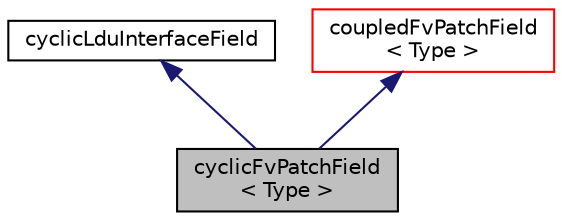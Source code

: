 digraph "cyclicFvPatchField&lt; Type &gt;"
{
  bgcolor="transparent";
  edge [fontname="Helvetica",fontsize="10",labelfontname="Helvetica",labelfontsize="10"];
  node [fontname="Helvetica",fontsize="10",shape=record];
  Node1 [label="cyclicFvPatchField\l\< Type \>",height=0.2,width=0.4,color="black", fillcolor="grey75", style="filled", fontcolor="black"];
  Node2 -> Node1 [dir="back",color="midnightblue",fontsize="10",style="solid",fontname="Helvetica"];
  Node2 [label="cyclicLduInterfaceField",height=0.2,width=0.4,color="black",URL="$a00486.html",tooltip="Abstract base class for cyclic coupled interfaces. "];
  Node3 -> Node1 [dir="back",color="midnightblue",fontsize="10",style="solid",fontname="Helvetica"];
  Node3 [label="coupledFvPatchField\l\< Type \>",height=0.2,width=0.4,color="red",URL="$a00420.html",tooltip="Abstract base class for coupled patches. "];
}
